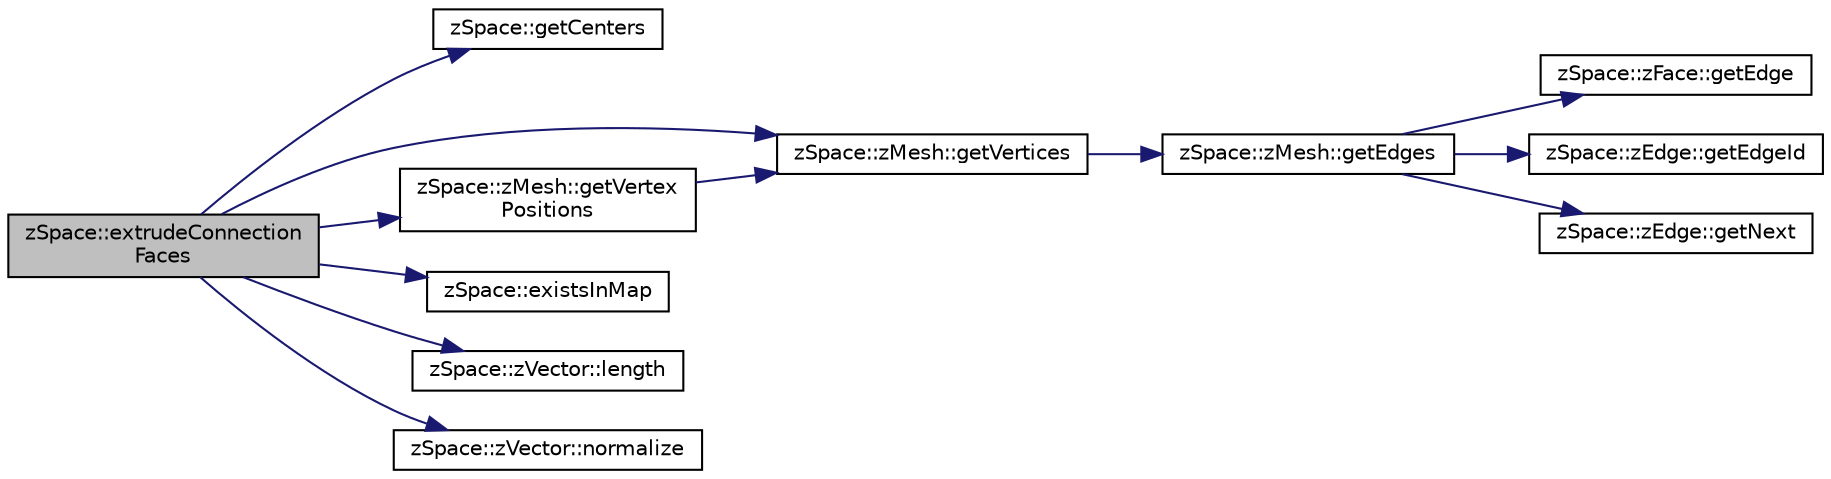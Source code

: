 digraph "zSpace::extrudeConnectionFaces"
{
 // LATEX_PDF_SIZE
  edge [fontname="Helvetica",fontsize="10",labelfontname="Helvetica",labelfontsize="10"];
  node [fontname="Helvetica",fontsize="10",shape=record];
  rankdir="LR";
  Node26 [label="zSpace::extrudeConnection\lFaces",height=0.2,width=0.4,color="black", fillcolor="grey75", style="filled", fontcolor="black",tooltip=" "];
  Node26 -> Node27 [color="midnightblue",fontsize="10",style="solid",fontname="Helvetica"];
  Node27 [label="zSpace::getCenters",height=0.2,width=0.4,color="black", fillcolor="white", style="filled",URL="$group__z_graph_mesh_utilities.html#ga150a761e741dcc8e927aba87cc016de3",tooltip="This method computes the centers of a all edges or faces of a zGraph/zMesh."];
  Node26 -> Node28 [color="midnightblue",fontsize="10",style="solid",fontname="Helvetica"];
  Node28 [label="zSpace::zMesh::getVertices",height=0.2,width=0.4,color="black", fillcolor="white", style="filled",URL="$classz_space_1_1z_mesh.html#aa3010b8075e42f14efd4c3605085093b",tooltip="This method gets the vertices attached to input zEdge or zFace."];
  Node28 -> Node29 [color="midnightblue",fontsize="10",style="solid",fontname="Helvetica"];
  Node29 [label="zSpace::zMesh::getEdges",height=0.2,width=0.4,color="black", fillcolor="white", style="filled",URL="$classz_space_1_1z_mesh.html#aa705d823873a948a1b62723f24a921b2",tooltip="This method gets the edges of a zFace."];
  Node29 -> Node30 [color="midnightblue",fontsize="10",style="solid",fontname="Helvetica"];
  Node30 [label="zSpace::zFace::getEdge",height=0.2,width=0.4,color="black", fillcolor="white", style="filled",URL="$classz_space_1_1z_face.html#a69a14a515b179226aad1cbc3d7663163",tooltip="This method returns the associated edge of current zFace."];
  Node29 -> Node31 [color="midnightblue",fontsize="10",style="solid",fontname="Helvetica"];
  Node31 [label="zSpace::zEdge::getEdgeId",height=0.2,width=0.4,color="black", fillcolor="white", style="filled",URL="$classz_space_1_1z_edge.html#acd6947ccba055fa6c31d6d386fe68e12",tooltip="This method returns the edgeId of current zEdge."];
  Node29 -> Node32 [color="midnightblue",fontsize="10",style="solid",fontname="Helvetica"];
  Node32 [label="zSpace::zEdge::getNext",height=0.2,width=0.4,color="black", fillcolor="white", style="filled",URL="$classz_space_1_1z_edge.html#a3bce594c06fc4450ce8af3c0b98e2ae3",tooltip="This method returns the next edge of current zEdge."];
  Node26 -> Node33 [color="midnightblue",fontsize="10",style="solid",fontname="Helvetica"];
  Node33 [label="zSpace::zMesh::getVertex\lPositions",height=0.2,width=0.4,color="black", fillcolor="white", style="filled",URL="$classz_space_1_1z_mesh.html#acb04a75607dbcc07efd4709ecd1cb2db",tooltip="This method gets the vertex positions attached to input zEdge or zFace."];
  Node33 -> Node28 [color="midnightblue",fontsize="10",style="solid",fontname="Helvetica"];
  Node26 -> Node34 [color="midnightblue",fontsize="10",style="solid",fontname="Helvetica"];
  Node34 [label="zSpace::existsInMap",height=0.2,width=0.4,color="black", fillcolor="white", style="filled",URL="$group__z_core_utilities.html#gaa8375b752d259554eef39b2c7985fa14",tooltip="This method checks if the input hashkey exists in the map."];
  Node26 -> Node35 [color="midnightblue",fontsize="10",style="solid",fontname="Helvetica"];
  Node35 [label="zSpace::zVector::length",height=0.2,width=0.4,color="black", fillcolor="white", style="filled",URL="$classz_space_1_1z_vector.html#aa3e1fd350f48b30428f95e716a4e3400",tooltip="This method returns the magnitude/length of the zVector."];
  Node26 -> Node36 [color="midnightblue",fontsize="10",style="solid",fontname="Helvetica"];
  Node36 [label="zSpace::zVector::normalize",height=0.2,width=0.4,color="black", fillcolor="white", style="filled",URL="$classz_space_1_1z_vector.html#a27d075d5055bb92ddfe63fae4010339b",tooltip="This method normalizes the vector to unit length."];
}
